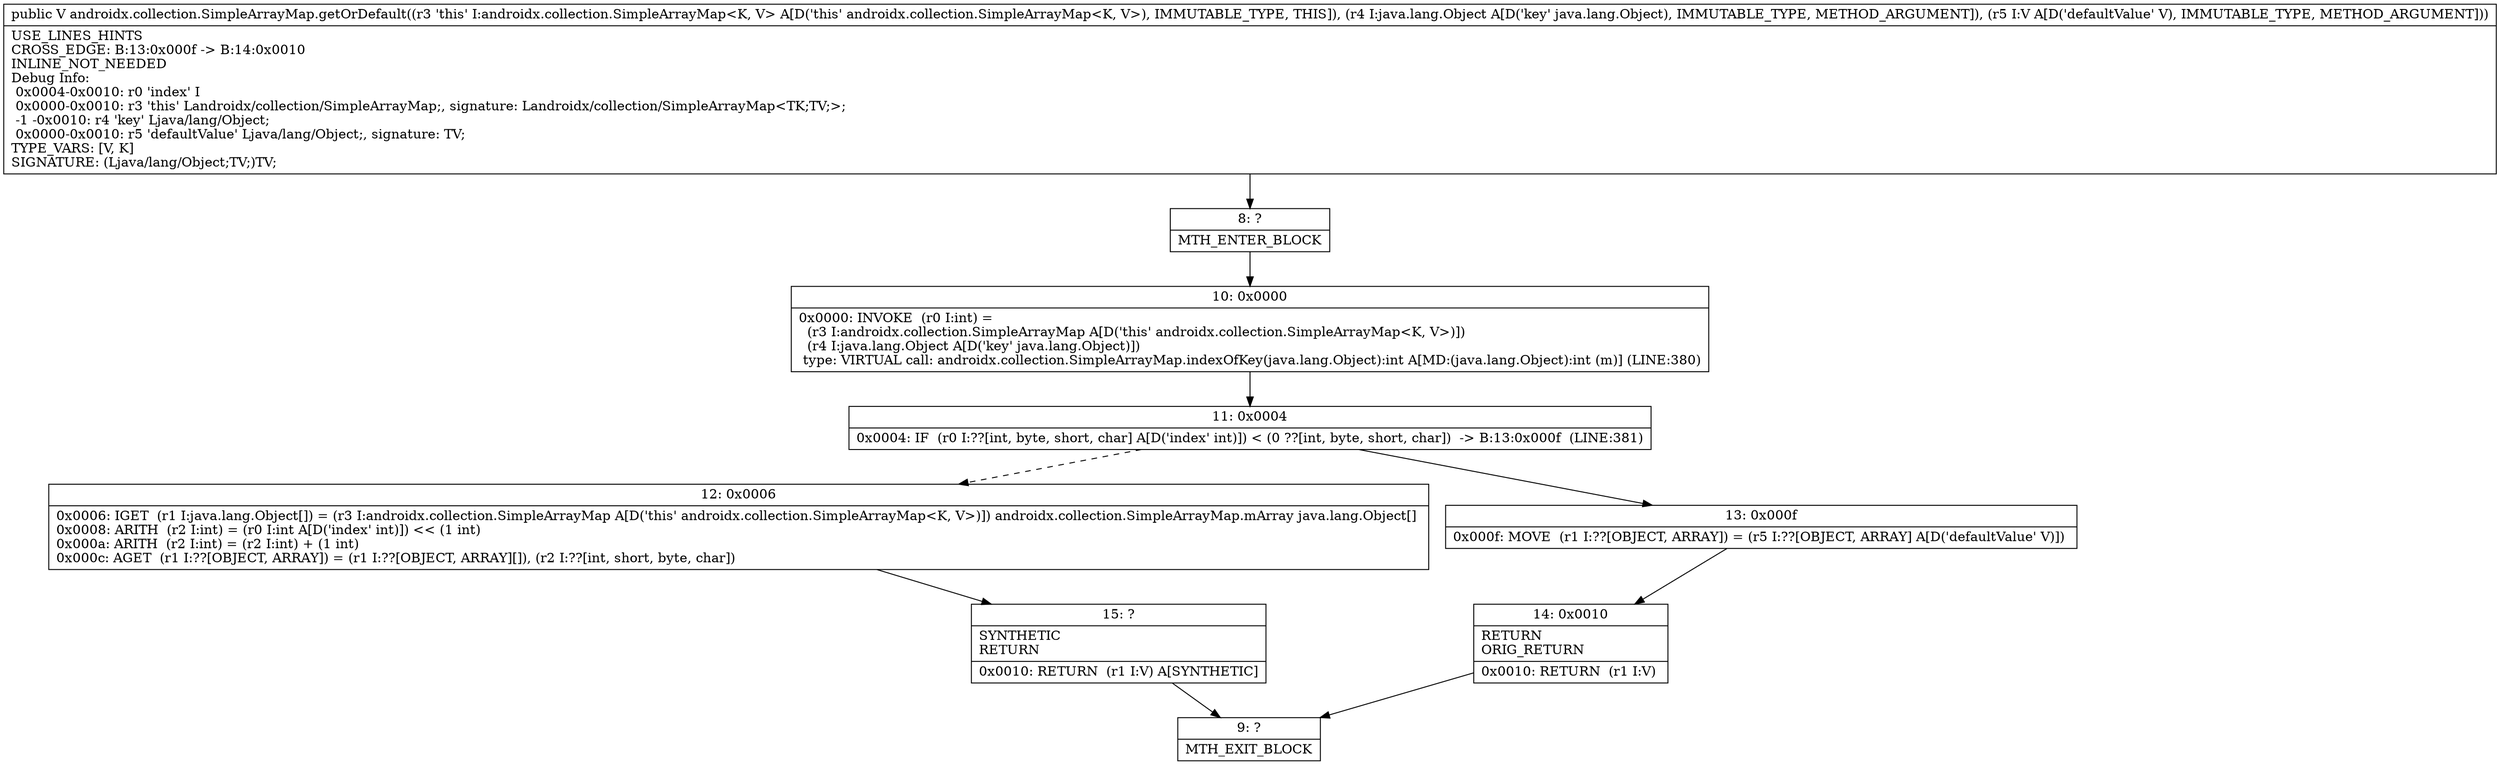 digraph "CFG forandroidx.collection.SimpleArrayMap.getOrDefault(Ljava\/lang\/Object;Ljava\/lang\/Object;)Ljava\/lang\/Object;" {
Node_8 [shape=record,label="{8\:\ ?|MTH_ENTER_BLOCK\l}"];
Node_10 [shape=record,label="{10\:\ 0x0000|0x0000: INVOKE  (r0 I:int) = \l  (r3 I:androidx.collection.SimpleArrayMap A[D('this' androidx.collection.SimpleArrayMap\<K, V\>)])\l  (r4 I:java.lang.Object A[D('key' java.lang.Object)])\l type: VIRTUAL call: androidx.collection.SimpleArrayMap.indexOfKey(java.lang.Object):int A[MD:(java.lang.Object):int (m)] (LINE:380)\l}"];
Node_11 [shape=record,label="{11\:\ 0x0004|0x0004: IF  (r0 I:??[int, byte, short, char] A[D('index' int)]) \< (0 ??[int, byte, short, char])  \-\> B:13:0x000f  (LINE:381)\l}"];
Node_12 [shape=record,label="{12\:\ 0x0006|0x0006: IGET  (r1 I:java.lang.Object[]) = (r3 I:androidx.collection.SimpleArrayMap A[D('this' androidx.collection.SimpleArrayMap\<K, V\>)]) androidx.collection.SimpleArrayMap.mArray java.lang.Object[] \l0x0008: ARITH  (r2 I:int) = (r0 I:int A[D('index' int)]) \<\< (1 int) \l0x000a: ARITH  (r2 I:int) = (r2 I:int) + (1 int) \l0x000c: AGET  (r1 I:??[OBJECT, ARRAY]) = (r1 I:??[OBJECT, ARRAY][]), (r2 I:??[int, short, byte, char]) \l}"];
Node_15 [shape=record,label="{15\:\ ?|SYNTHETIC\lRETURN\l|0x0010: RETURN  (r1 I:V) A[SYNTHETIC]\l}"];
Node_9 [shape=record,label="{9\:\ ?|MTH_EXIT_BLOCK\l}"];
Node_13 [shape=record,label="{13\:\ 0x000f|0x000f: MOVE  (r1 I:??[OBJECT, ARRAY]) = (r5 I:??[OBJECT, ARRAY] A[D('defaultValue' V)]) \l}"];
Node_14 [shape=record,label="{14\:\ 0x0010|RETURN\lORIG_RETURN\l|0x0010: RETURN  (r1 I:V) \l}"];
MethodNode[shape=record,label="{public V androidx.collection.SimpleArrayMap.getOrDefault((r3 'this' I:androidx.collection.SimpleArrayMap\<K, V\> A[D('this' androidx.collection.SimpleArrayMap\<K, V\>), IMMUTABLE_TYPE, THIS]), (r4 I:java.lang.Object A[D('key' java.lang.Object), IMMUTABLE_TYPE, METHOD_ARGUMENT]), (r5 I:V A[D('defaultValue' V), IMMUTABLE_TYPE, METHOD_ARGUMENT]))  | USE_LINES_HINTS\lCROSS_EDGE: B:13:0x000f \-\> B:14:0x0010\lINLINE_NOT_NEEDED\lDebug Info:\l  0x0004\-0x0010: r0 'index' I\l  0x0000\-0x0010: r3 'this' Landroidx\/collection\/SimpleArrayMap;, signature: Landroidx\/collection\/SimpleArrayMap\<TK;TV;\>;\l  \-1 \-0x0010: r4 'key' Ljava\/lang\/Object;\l  0x0000\-0x0010: r5 'defaultValue' Ljava\/lang\/Object;, signature: TV;\lTYPE_VARS: [V, K]\lSIGNATURE: (Ljava\/lang\/Object;TV;)TV;\l}"];
MethodNode -> Node_8;Node_8 -> Node_10;
Node_10 -> Node_11;
Node_11 -> Node_12[style=dashed];
Node_11 -> Node_13;
Node_12 -> Node_15;
Node_15 -> Node_9;
Node_13 -> Node_14;
Node_14 -> Node_9;
}

